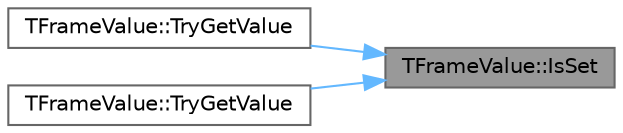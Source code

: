 digraph "TFrameValue::IsSet"
{
 // INTERACTIVE_SVG=YES
 // LATEX_PDF_SIZE
  bgcolor="transparent";
  edge [fontname=Helvetica,fontsize=10,labelfontname=Helvetica,labelfontsize=10];
  node [fontname=Helvetica,fontsize=10,shape=box,height=0.2,width=0.4];
  rankdir="RL";
  Node1 [id="Node000001",label="TFrameValue::IsSet",height=0.2,width=0.4,color="gray40", fillcolor="grey60", style="filled", fontcolor="black",tooltip=" "];
  Node1 -> Node2 [id="edge1_Node000001_Node000002",dir="back",color="steelblue1",style="solid",tooltip=" "];
  Node2 [id="Node000002",label="TFrameValue::TryGetValue",height=0.2,width=0.4,color="grey40", fillcolor="white", style="filled",URL="$db/d8f/structTFrameValue.html#ae560499edfc17bed64a2f4b5fe9a6141",tooltip=" "];
  Node1 -> Node3 [id="edge2_Node000001_Node000003",dir="back",color="steelblue1",style="solid",tooltip=" "];
  Node3 [id="Node000003",label="TFrameValue::TryGetValue",height=0.2,width=0.4,color="grey40", fillcolor="white", style="filled",URL="$db/d8f/structTFrameValue.html#ae4c53a43eda39c655675593d6e5ccb2d",tooltip=" "];
}
